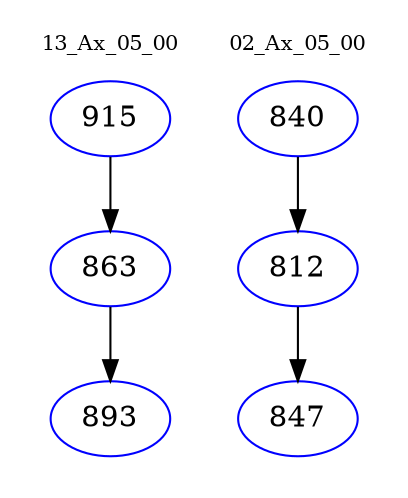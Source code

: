 digraph{
subgraph cluster_0 {
color = white
label = "13_Ax_05_00";
fontsize=10;
T0_915 [label="915", color="blue"]
T0_915 -> T0_863 [color="black"]
T0_863 [label="863", color="blue"]
T0_863 -> T0_893 [color="black"]
T0_893 [label="893", color="blue"]
}
subgraph cluster_1 {
color = white
label = "02_Ax_05_00";
fontsize=10;
T1_840 [label="840", color="blue"]
T1_840 -> T1_812 [color="black"]
T1_812 [label="812", color="blue"]
T1_812 -> T1_847 [color="black"]
T1_847 [label="847", color="blue"]
}
}
